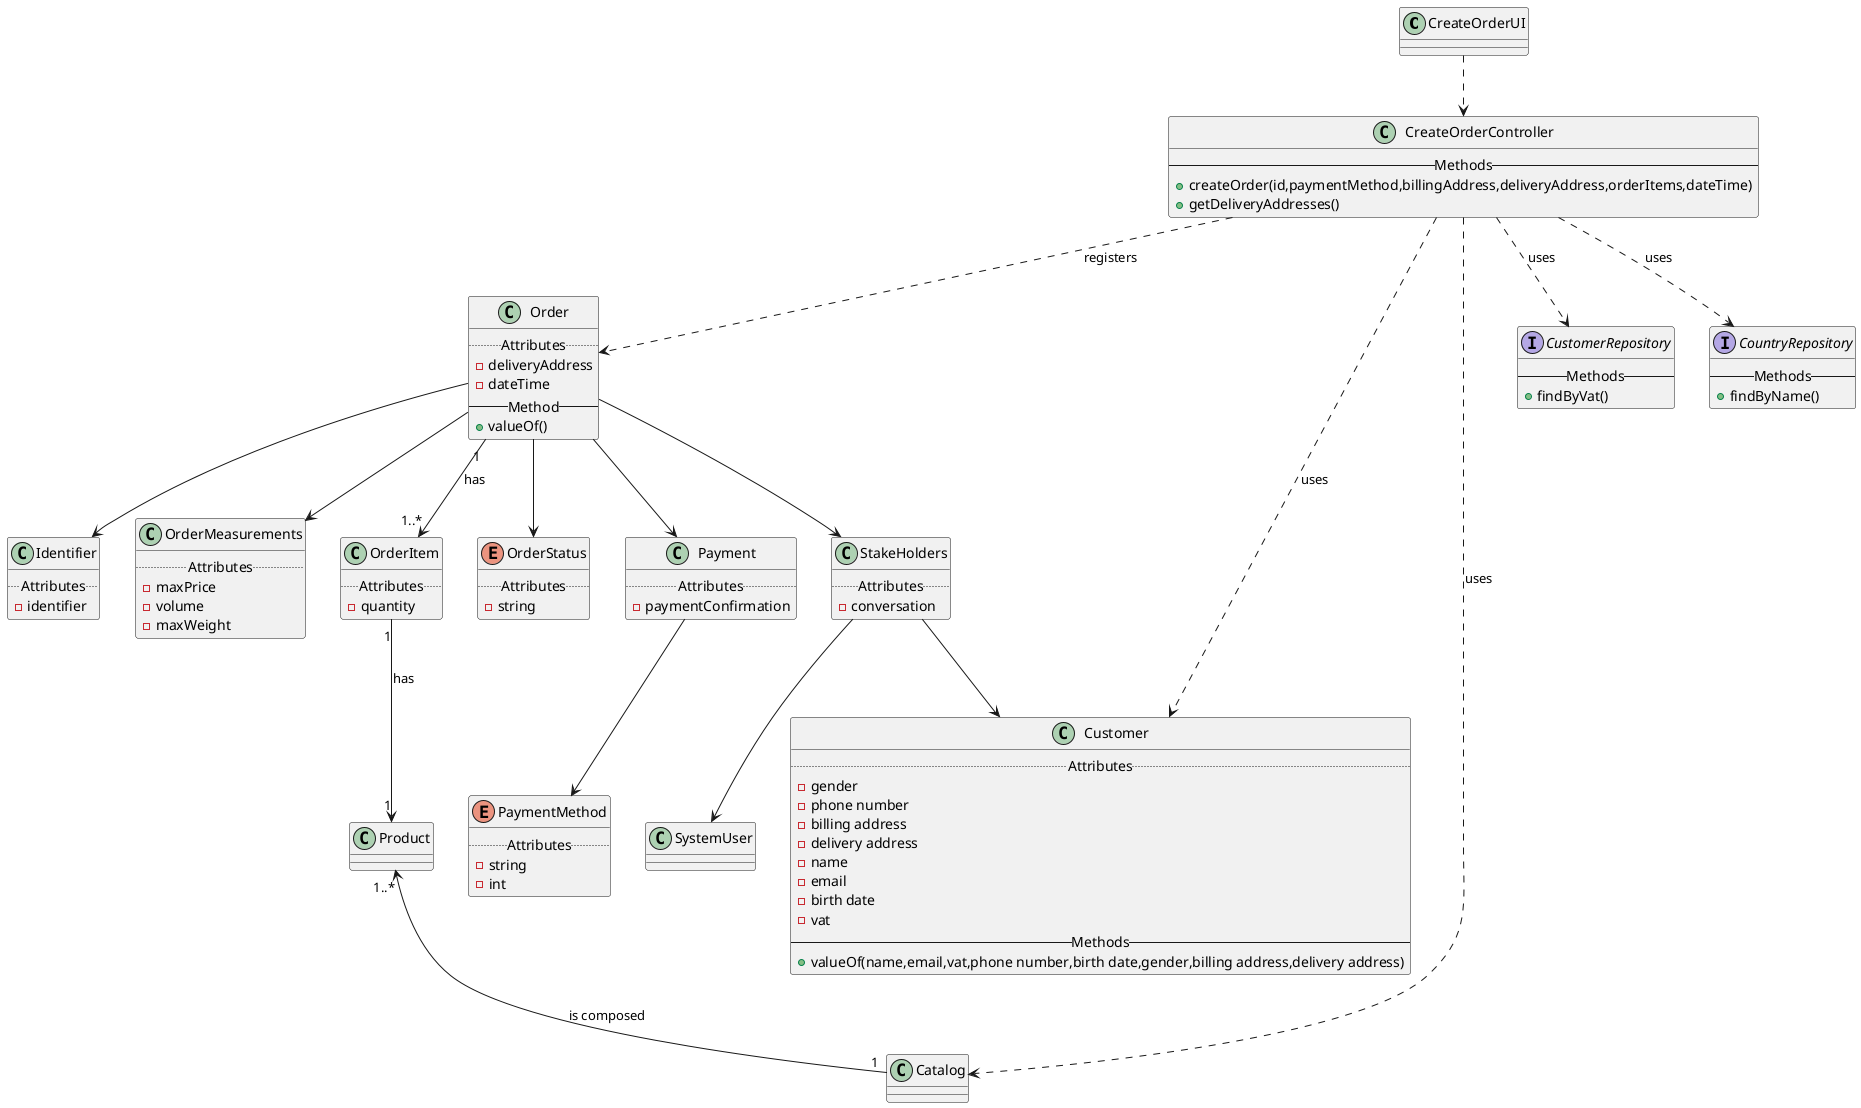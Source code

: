 @startuml
'https://plantuml.com/sequence-diagram

class CreateOrderUI

class CreateOrderController{
--Methods--
+createOrder(id,paymentMethod,billingAddress,deliveryAddress,orderItems,dateTime)
+getDeliveryAddresses()
}


class Order{
..Attributes..
-deliveryAddress
-dateTime
--Method--
+valueOf()
}

class Identifier{
..Attributes..
-identifier
}

class OrderMeasurements{
..Attributes..
-maxPrice
-volume
-maxWeight
}

class OrderItem{
..Attributes..
-quantity
}

enum OrderStatus{
..Attributes..
-string
}

class Payment{
..Attributes..
-paymentConfirmation
}

enum PaymentMethod{
..Attributes..
-string
-int
}

class StakeHolders{
..Attributes..
-conversation
}

class SystemUser

class Customer{
..Attributes..
-gender
-phone number
-billing address
-delivery address
-name
-email
-birth date
-vat
--Methods--
+valueOf(name,email,vat,phone number,birth date,gender,billing address,delivery address)
}

class Catalog

class Product

interface CustomerRepository{
--Methods--
+findByVat()
}

interface CountryRepository{
--Methods--
+findByName()
}

CreateOrderUI..>CreateOrderController
CreateOrderController..>Customer:uses
CreateOrderController..>Order:registers
CreateOrderController..>Catalog:uses
Product"1..*"<--"1"Catalog: is composed

CreateOrderController..>CustomerRepository:uses
CreateOrderController..>CountryRepository:uses

Order"1"-->"1..*"OrderItem: has
Order--> StakeHolders
Order--> Identifier
Order-->OrderMeasurements
Order--> Payment
Order--> OrderStatus
Payment--> PaymentMethod
OrderItem"1"-->"1"Product: has
StakeHolders-->Customer
StakeHolders-->SystemUser
@enduml
